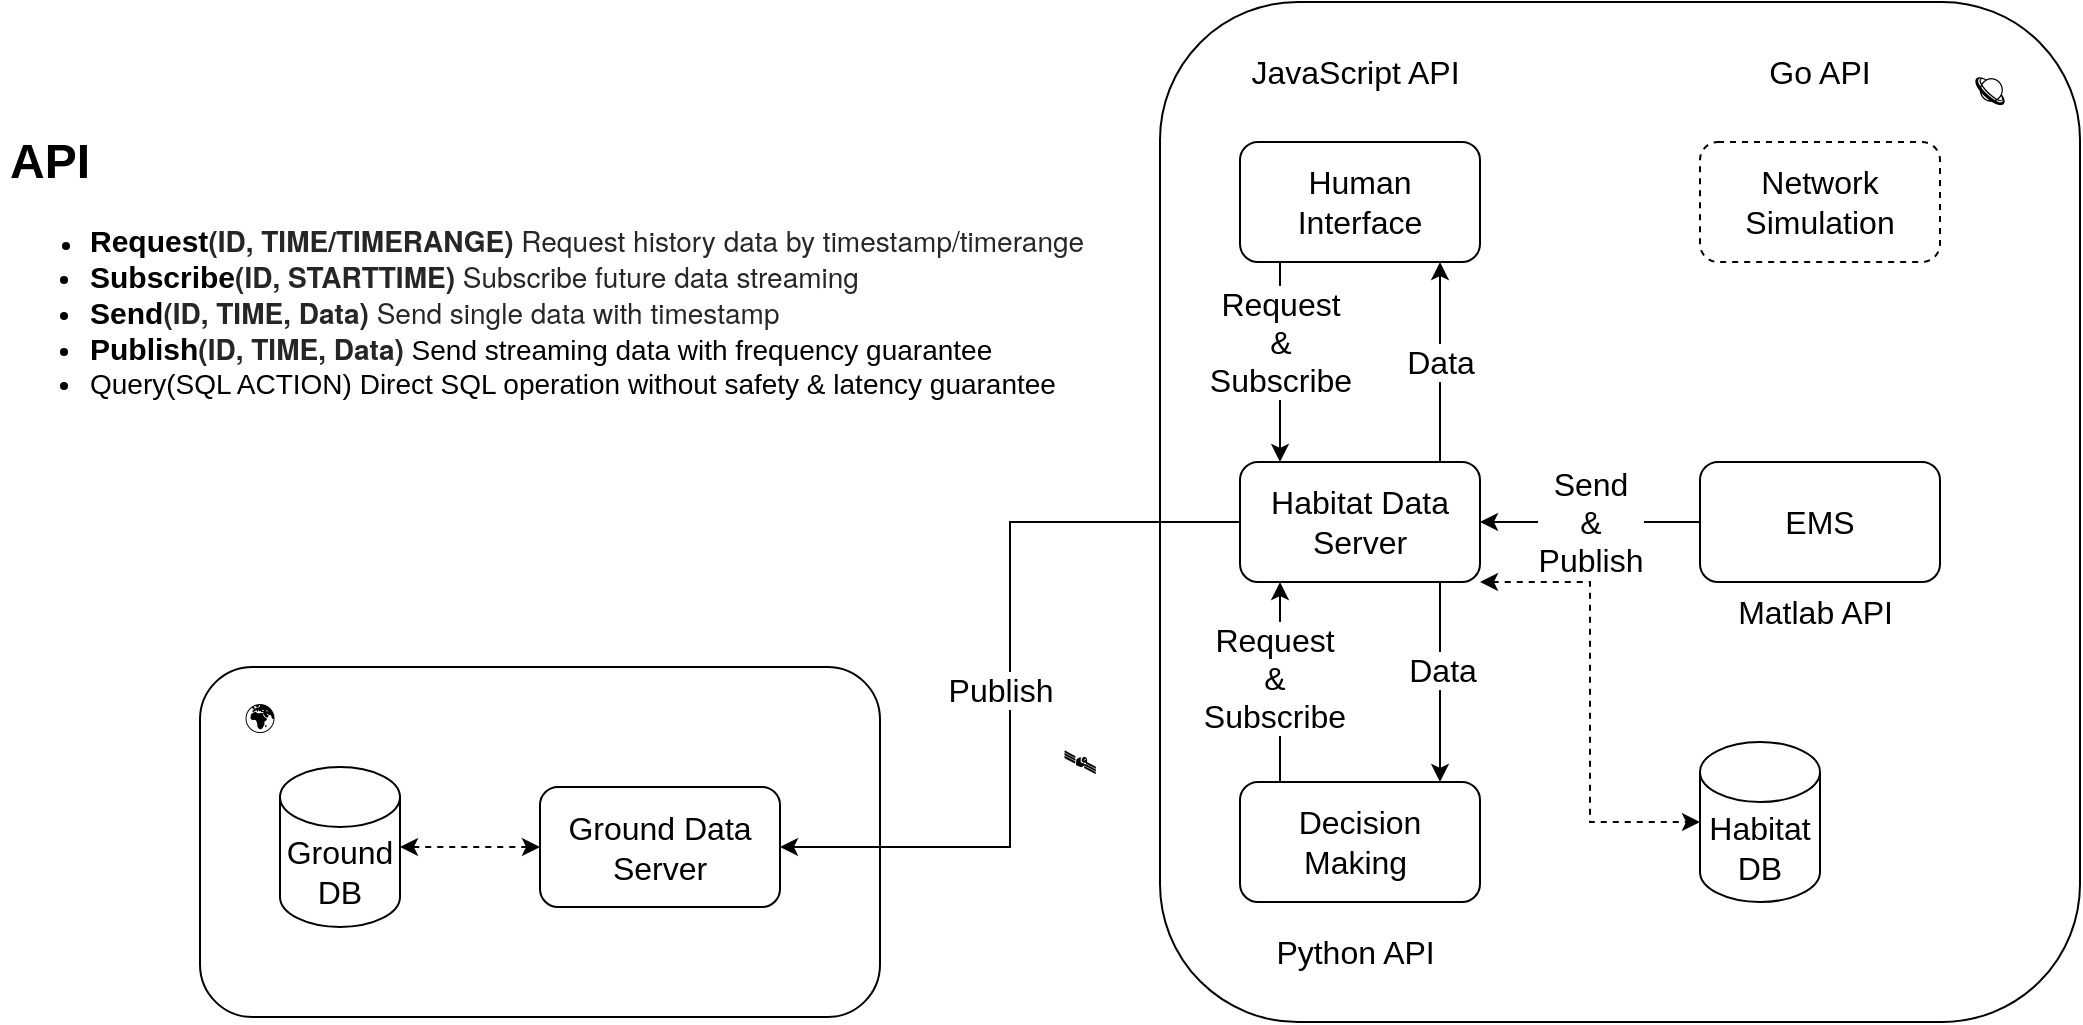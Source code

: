 <mxfile version="15.5.9" type="dropbox"><diagram id="vZqlwuH8pnlzyIUH92C0" name="Page-1"><mxGraphModel dx="1502" dy="890" grid="1" gridSize="10" guides="1" tooltips="1" connect="1" arrows="1" fold="1" page="1" pageScale="1" pageWidth="850" pageHeight="1100" math="0" shadow="0"><root><mxCell id="0"/><mxCell id="1" parent="0"/><mxCell id="xBL93NLA8Wqg4J6knfcP-43" value="" style="rounded=1;whiteSpace=wrap;html=1;fontSize=16;fillColor=none;" vertex="1" parent="1"><mxGeometry x="1180" y="330" width="460" height="510" as="geometry"/></mxCell><mxCell id="xBL93NLA8Wqg4J6knfcP-41" value="" style="rounded=1;whiteSpace=wrap;html=1;fontSize=16;fillColor=none;" vertex="1" parent="1"><mxGeometry x="700" y="662.5" width="340" height="175" as="geometry"/></mxCell><mxCell id="xBL93NLA8Wqg4J6knfcP-6" value="&lt;font style=&quot;font-size: 16px&quot;&gt;Habitat DB&lt;/font&gt;" style="shape=cylinder3;whiteSpace=wrap;html=1;boundedLbl=1;backgroundOutline=1;size=15;" vertex="1" parent="1"><mxGeometry x="1450" y="700" width="60" height="80" as="geometry"/></mxCell><mxCell id="xBL93NLA8Wqg4J6knfcP-18" value="" style="edgeStyle=orthogonalEdgeStyle;rounded=0;orthogonalLoop=1;jettySize=auto;html=1;fontSize=16;" edge="1" parent="1" source="xBL93NLA8Wqg4J6knfcP-7" target="xBL93NLA8Wqg4J6knfcP-8"><mxGeometry relative="1" as="geometry"><Array as="points"><mxPoint x="1320" y="650"/><mxPoint x="1320" y="650"/></Array></mxGeometry></mxCell><mxCell id="xBL93NLA8Wqg4J6knfcP-20" value="Data" style="edgeLabel;html=1;align=center;verticalAlign=middle;resizable=0;points=[];fontSize=16;" vertex="1" connectable="0" parent="xBL93NLA8Wqg4J6knfcP-18"><mxGeometry x="-0.12" y="1" relative="1" as="geometry"><mxPoint as="offset"/></mxGeometry></mxCell><mxCell id="xBL93NLA8Wqg4J6knfcP-26" style="edgeStyle=orthogonalEdgeStyle;rounded=0;orthogonalLoop=1;jettySize=auto;html=1;entryX=0;entryY=0.5;entryDx=0;entryDy=0;entryPerimeter=0;fontSize=16;startArrow=classic;startFill=1;dashed=1;" edge="1" parent="1" source="xBL93NLA8Wqg4J6knfcP-7" target="xBL93NLA8Wqg4J6knfcP-6"><mxGeometry relative="1" as="geometry"><Array as="points"><mxPoint x="1395" y="620"/><mxPoint x="1395" y="740"/></Array></mxGeometry></mxCell><mxCell id="xBL93NLA8Wqg4J6knfcP-31" value="Data" style="edgeStyle=orthogonalEdgeStyle;rounded=0;orthogonalLoop=1;jettySize=auto;html=1;fontSize=16;startArrow=none;startFill=0;" edge="1" parent="1" source="xBL93NLA8Wqg4J6knfcP-7" target="xBL93NLA8Wqg4J6knfcP-27"><mxGeometry relative="1" as="geometry"><Array as="points"><mxPoint x="1320" y="510"/><mxPoint x="1320" y="510"/></Array></mxGeometry></mxCell><mxCell id="xBL93NLA8Wqg4J6knfcP-35" style="edgeStyle=orthogonalEdgeStyle;rounded=0;orthogonalLoop=1;jettySize=auto;html=1;entryX=1;entryY=0.5;entryDx=0;entryDy=0;fontSize=16;startArrow=none;startFill=0;" edge="1" parent="1" source="xBL93NLA8Wqg4J6knfcP-7" target="xBL93NLA8Wqg4J6knfcP-11"><mxGeometry relative="1" as="geometry"/></mxCell><mxCell id="xBL93NLA8Wqg4J6knfcP-36" value="Publish" style="edgeLabel;html=1;align=center;verticalAlign=middle;resizable=0;points=[];fontSize=16;" vertex="1" connectable="0" parent="xBL93NLA8Wqg4J6knfcP-35"><mxGeometry x="-0.044" y="-2" relative="1" as="geometry"><mxPoint x="-3" y="11" as="offset"/></mxGeometry></mxCell><mxCell id="xBL93NLA8Wqg4J6knfcP-7" value="&lt;font style=&quot;font-size: 16px&quot;&gt;Habitat Data Server&lt;/font&gt;" style="rounded=1;whiteSpace=wrap;html=1;" vertex="1" parent="1"><mxGeometry x="1220" y="560" width="120" height="60" as="geometry"/></mxCell><mxCell id="xBL93NLA8Wqg4J6knfcP-14" value="" style="edgeStyle=orthogonalEdgeStyle;rounded=0;orthogonalLoop=1;jettySize=auto;html=1;fontSize=16;" edge="1" parent="1" source="xBL93NLA8Wqg4J6knfcP-8" target="xBL93NLA8Wqg4J6knfcP-7"><mxGeometry relative="1" as="geometry"><Array as="points"><mxPoint x="1240" y="690"/><mxPoint x="1240" y="690"/></Array></mxGeometry></mxCell><mxCell id="xBL93NLA8Wqg4J6knfcP-19" value="Request&lt;br&gt;&amp;amp;&lt;br&gt;Subscribe" style="edgeLabel;html=1;align=center;verticalAlign=middle;resizable=0;points=[];fontSize=16;" vertex="1" connectable="0" parent="xBL93NLA8Wqg4J6knfcP-14"><mxGeometry x="0.04" y="3" relative="1" as="geometry"><mxPoint as="offset"/></mxGeometry></mxCell><mxCell id="xBL93NLA8Wqg4J6knfcP-8" value="Decision Making&amp;nbsp;" style="rounded=1;whiteSpace=wrap;html=1;fontSize=16;" vertex="1" parent="1"><mxGeometry x="1220" y="720" width="120" height="60" as="geometry"/></mxCell><mxCell id="xBL93NLA8Wqg4J6knfcP-24" value="Send&lt;br&gt;&amp;amp;&lt;br&gt;Publish" style="edgeStyle=orthogonalEdgeStyle;rounded=0;orthogonalLoop=1;jettySize=auto;html=1;fontSize=16;" edge="1" parent="1" source="xBL93NLA8Wqg4J6knfcP-9" target="xBL93NLA8Wqg4J6knfcP-7"><mxGeometry relative="1" as="geometry"/></mxCell><mxCell id="xBL93NLA8Wqg4J6knfcP-9" value="EMS" style="rounded=1;whiteSpace=wrap;html=1;fontSize=16;" vertex="1" parent="1"><mxGeometry x="1450" y="560" width="120" height="60" as="geometry"/></mxCell><mxCell id="xBL93NLA8Wqg4J6knfcP-10" value="&lt;font style=&quot;font-size: 16px&quot;&gt;Ground DB&lt;/font&gt;" style="shape=cylinder3;whiteSpace=wrap;html=1;boundedLbl=1;backgroundOutline=1;size=15;" vertex="1" parent="1"><mxGeometry x="740" y="712.5" width="60" height="80" as="geometry"/></mxCell><mxCell id="xBL93NLA8Wqg4J6knfcP-37" value="" style="edgeStyle=orthogonalEdgeStyle;rounded=0;orthogonalLoop=1;jettySize=auto;html=1;fontSize=16;startArrow=classic;startFill=1;endArrow=classic;endFill=1;dashed=1;" edge="1" parent="1" source="xBL93NLA8Wqg4J6knfcP-11" target="xBL93NLA8Wqg4J6knfcP-10"><mxGeometry relative="1" as="geometry"/></mxCell><mxCell id="xBL93NLA8Wqg4J6knfcP-11" value="&lt;font style=&quot;font-size: 16px&quot;&gt;Ground Data Server&lt;/font&gt;" style="rounded=1;whiteSpace=wrap;html=1;" vertex="1" parent="1"><mxGeometry x="870" y="722.5" width="120" height="60" as="geometry"/></mxCell><mxCell id="xBL93NLA8Wqg4J6knfcP-22" value="Python API&amp;nbsp;" style="text;html=1;strokeColor=none;fillColor=none;align=center;verticalAlign=middle;whiteSpace=wrap;rounded=0;fontSize=16;" vertex="1" parent="1"><mxGeometry x="1170" y="790" width="220" height="30" as="geometry"/></mxCell><mxCell id="xBL93NLA8Wqg4J6knfcP-28" style="edgeStyle=orthogonalEdgeStyle;rounded=0;orthogonalLoop=1;jettySize=auto;html=1;fontSize=16;startArrow=none;startFill=0;" edge="1" parent="1" source="xBL93NLA8Wqg4J6knfcP-27" target="xBL93NLA8Wqg4J6knfcP-7"><mxGeometry relative="1" as="geometry"><Array as="points"><mxPoint x="1240" y="510"/><mxPoint x="1240" y="510"/></Array></mxGeometry></mxCell><mxCell id="xBL93NLA8Wqg4J6knfcP-27" value="Human&lt;br&gt;Interface" style="rounded=1;whiteSpace=wrap;html=1;fontSize=16;" vertex="1" parent="1"><mxGeometry x="1220" y="400" width="120" height="60" as="geometry"/></mxCell><mxCell id="xBL93NLA8Wqg4J6knfcP-30" value="Request&lt;br&gt;&amp;amp;&lt;br&gt;Subscribe" style="edgeLabel;html=1;align=center;verticalAlign=middle;resizable=0;points=[];fontSize=16;" vertex="1" connectable="0" parent="1"><mxGeometry x="1240" y="500" as="geometry"/></mxCell><mxCell id="xBL93NLA8Wqg4J6knfcP-32" value="JavaScript API&amp;nbsp;" style="text;html=1;strokeColor=none;fillColor=none;align=center;verticalAlign=middle;whiteSpace=wrap;rounded=0;fontSize=16;" vertex="1" parent="1"><mxGeometry x="1170" y="350" width="220" height="30" as="geometry"/></mxCell><mxCell id="xBL93NLA8Wqg4J6knfcP-38" value="Matlab API&amp;nbsp;" style="text;html=1;strokeColor=none;fillColor=none;align=center;verticalAlign=middle;whiteSpace=wrap;rounded=0;fontSize=16;" vertex="1" parent="1"><mxGeometry x="1400" y="620" width="220" height="30" as="geometry"/></mxCell><mxCell id="xBL93NLA8Wqg4J6knfcP-39" value="&lt;font style=&quot;font-size: 16px&quot;&gt;🛰️&lt;/font&gt;" style="text;html=1;strokeColor=none;fillColor=none;align=center;verticalAlign=middle;whiteSpace=wrap;rounded=0;fontSize=16;" vertex="1" parent="1"><mxGeometry x="1110" y="695" width="60" height="30" as="geometry"/></mxCell><mxCell id="xBL93NLA8Wqg4J6knfcP-45" value="🌍" style="text;html=1;strokeColor=none;fillColor=none;align=center;verticalAlign=middle;whiteSpace=wrap;rounded=0;fontSize=16;" vertex="1" parent="1"><mxGeometry x="700" y="672.5" width="60" height="30" as="geometry"/></mxCell><mxCell id="xBL93NLA8Wqg4J6knfcP-46" value="&lt;font style=&quot;font-size: 18px&quot;&gt;🪐&lt;/font&gt;" style="text;html=1;strokeColor=none;fillColor=none;align=center;verticalAlign=middle;whiteSpace=wrap;rounded=0;fontSize=16;" vertex="1" parent="1"><mxGeometry x="1570" y="360" width="50" height="30" as="geometry"/></mxCell><mxCell id="xBL93NLA8Wqg4J6knfcP-48" value="&lt;h1&gt;API&lt;/h1&gt;&lt;ul&gt;&lt;li style=&quot;text-indent: 0px&quot;&gt;&lt;span style=&quot;font-weight: bold ; text-indent: -44px ; font-size: 15px&quot;&gt;Request&lt;/span&gt;&lt;span style=&quot;font-size: 14px ; color: rgba(0 , 0 , 0 , 0.85) ; font-family: &amp;#34;helvetica neue&amp;#34; ; text-indent: -44px&quot;&gt;&lt;b&gt;(ID, TIME/TIMERANGE) &lt;/b&gt;R&lt;span style=&quot;white-space: pre&quot;&gt;equest history data by timestamp/timerange&lt;/span&gt;&lt;/span&gt;&lt;/li&gt;&lt;li style=&quot;font-size: 14px&quot;&gt;&lt;font style=&quot;font-weight: bold ; font-size: 15px&quot;&gt;Subscribe&lt;/font&gt;&lt;span style=&quot;color: rgba(0 , 0 , 0 , 0.85) ; font-family: &amp;#34;helvetica neue&amp;#34; ; font-size: 14px ; text-indent: -44px&quot;&gt;&lt;b&gt;(ID, STARTTIME) &lt;/b&gt;Subscribe future data streaming&lt;/span&gt;&lt;/li&gt;&lt;li style=&quot;font-size: 14px&quot;&gt;&lt;font style=&quot;font-weight: bold ; font-size: 15px&quot;&gt;Send&lt;/font&gt;&lt;span style=&quot;color: rgba(0 , 0 , 0 , 0.85) ; font-family: &amp;#34;helvetica neue&amp;#34; ; text-indent: -44px&quot;&gt;&lt;b&gt;(ID, TIME, Data) &lt;/b&gt;Send single data with timestamp&lt;/span&gt;&lt;/li&gt;&lt;li style=&quot;font-size: 14px&quot;&gt;&lt;b&gt;&lt;font style=&quot;font-size: 15px&quot;&gt;Publish&lt;/font&gt;&lt;span style=&quot;color: rgba(0 , 0 , 0 , 0.85) ; font-family: &amp;#34;helvetica neue&amp;#34; ; font-size: 14px ; text-indent: -44px&quot;&gt;(ID, TIME, Data)&lt;/span&gt;&lt;/b&gt;&amp;nbsp;Send streaming data with frequency guarantee&lt;/li&gt;&lt;li style=&quot;font-size: 14px&quot;&gt;Query(SQL ACTION) Direct SQL operation without safety &amp;amp; latency guarantee&lt;/li&gt;&lt;/ul&gt;&lt;p&gt;&lt;/p&gt;" style="text;html=1;strokeColor=none;fillColor=none;spacing=5;spacingTop=-20;whiteSpace=wrap;overflow=hidden;rounded=0;" vertex="1" parent="1"><mxGeometry x="600" y="390" width="810" height="180" as="geometry"/></mxCell><mxCell id="xBL93NLA8Wqg4J6knfcP-49" value="Network&lt;br&gt;Simulation" style="rounded=1;whiteSpace=wrap;html=1;fontSize=16;dashed=1;" vertex="1" parent="1"><mxGeometry x="1450" y="400" width="120" height="60" as="geometry"/></mxCell><mxCell id="xBL93NLA8Wqg4J6knfcP-50" value="Go API" style="text;html=1;strokeColor=none;fillColor=none;align=center;verticalAlign=middle;whiteSpace=wrap;rounded=0;fontSize=16;" vertex="1" parent="1"><mxGeometry x="1400" y="350" width="220" height="30" as="geometry"/></mxCell></root></mxGraphModel></diagram></mxfile>